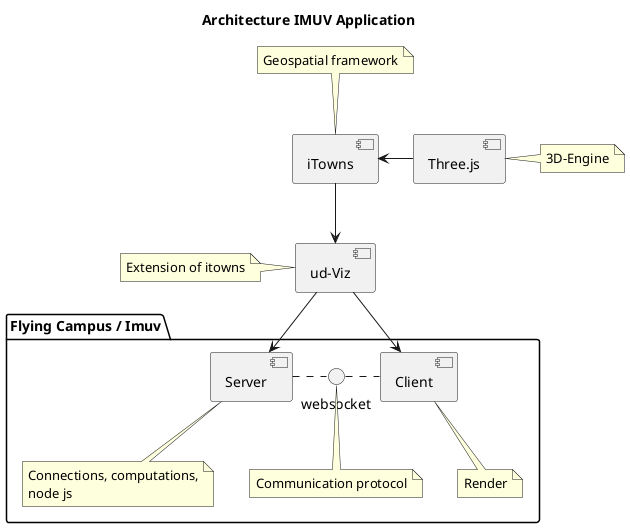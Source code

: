 @startuml

title Architecture IMUV Application

[Three.js] as TJS
note right
    3D-Engine
end note

[iTowns]
note top
Geospatial framework
end note

[ud-Viz] as udv
note left
Extension of itowns
end note

folder "Flying Campus / Imuv" {
    [Client]
    note bottom
    Render
    end note

    [Server]
    note bottom
    Connections, computations,
    node js
    end note

    interface websocket
    note bottom  
    Communication protocol
    end note
}


TJS -left-> iTowns
iTowns -down-> udv
udv -down-> Client
udv -down-> Server
websocket .left. Server
websocket .right. Client

@enduml